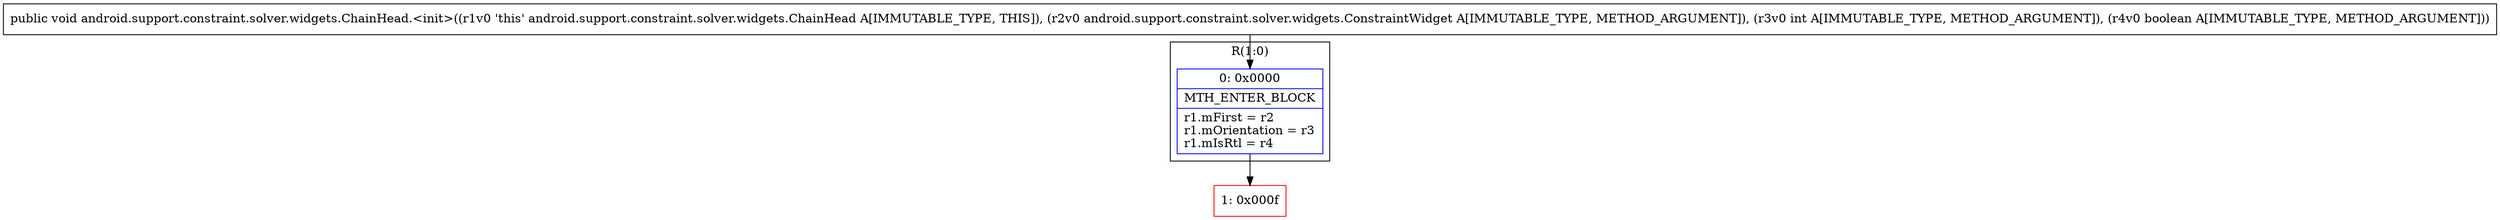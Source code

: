 digraph "CFG forandroid.support.constraint.solver.widgets.ChainHead.\<init\>(Landroid\/support\/constraint\/solver\/widgets\/ConstraintWidget;IZ)V" {
subgraph cluster_Region_1842463285 {
label = "R(1:0)";
node [shape=record,color=blue];
Node_0 [shape=record,label="{0\:\ 0x0000|MTH_ENTER_BLOCK\l|r1.mFirst = r2\lr1.mOrientation = r3\lr1.mIsRtl = r4\l}"];
}
Node_1 [shape=record,color=red,label="{1\:\ 0x000f}"];
MethodNode[shape=record,label="{public void android.support.constraint.solver.widgets.ChainHead.\<init\>((r1v0 'this' android.support.constraint.solver.widgets.ChainHead A[IMMUTABLE_TYPE, THIS]), (r2v0 android.support.constraint.solver.widgets.ConstraintWidget A[IMMUTABLE_TYPE, METHOD_ARGUMENT]), (r3v0 int A[IMMUTABLE_TYPE, METHOD_ARGUMENT]), (r4v0 boolean A[IMMUTABLE_TYPE, METHOD_ARGUMENT])) }"];
MethodNode -> Node_0;
Node_0 -> Node_1;
}

